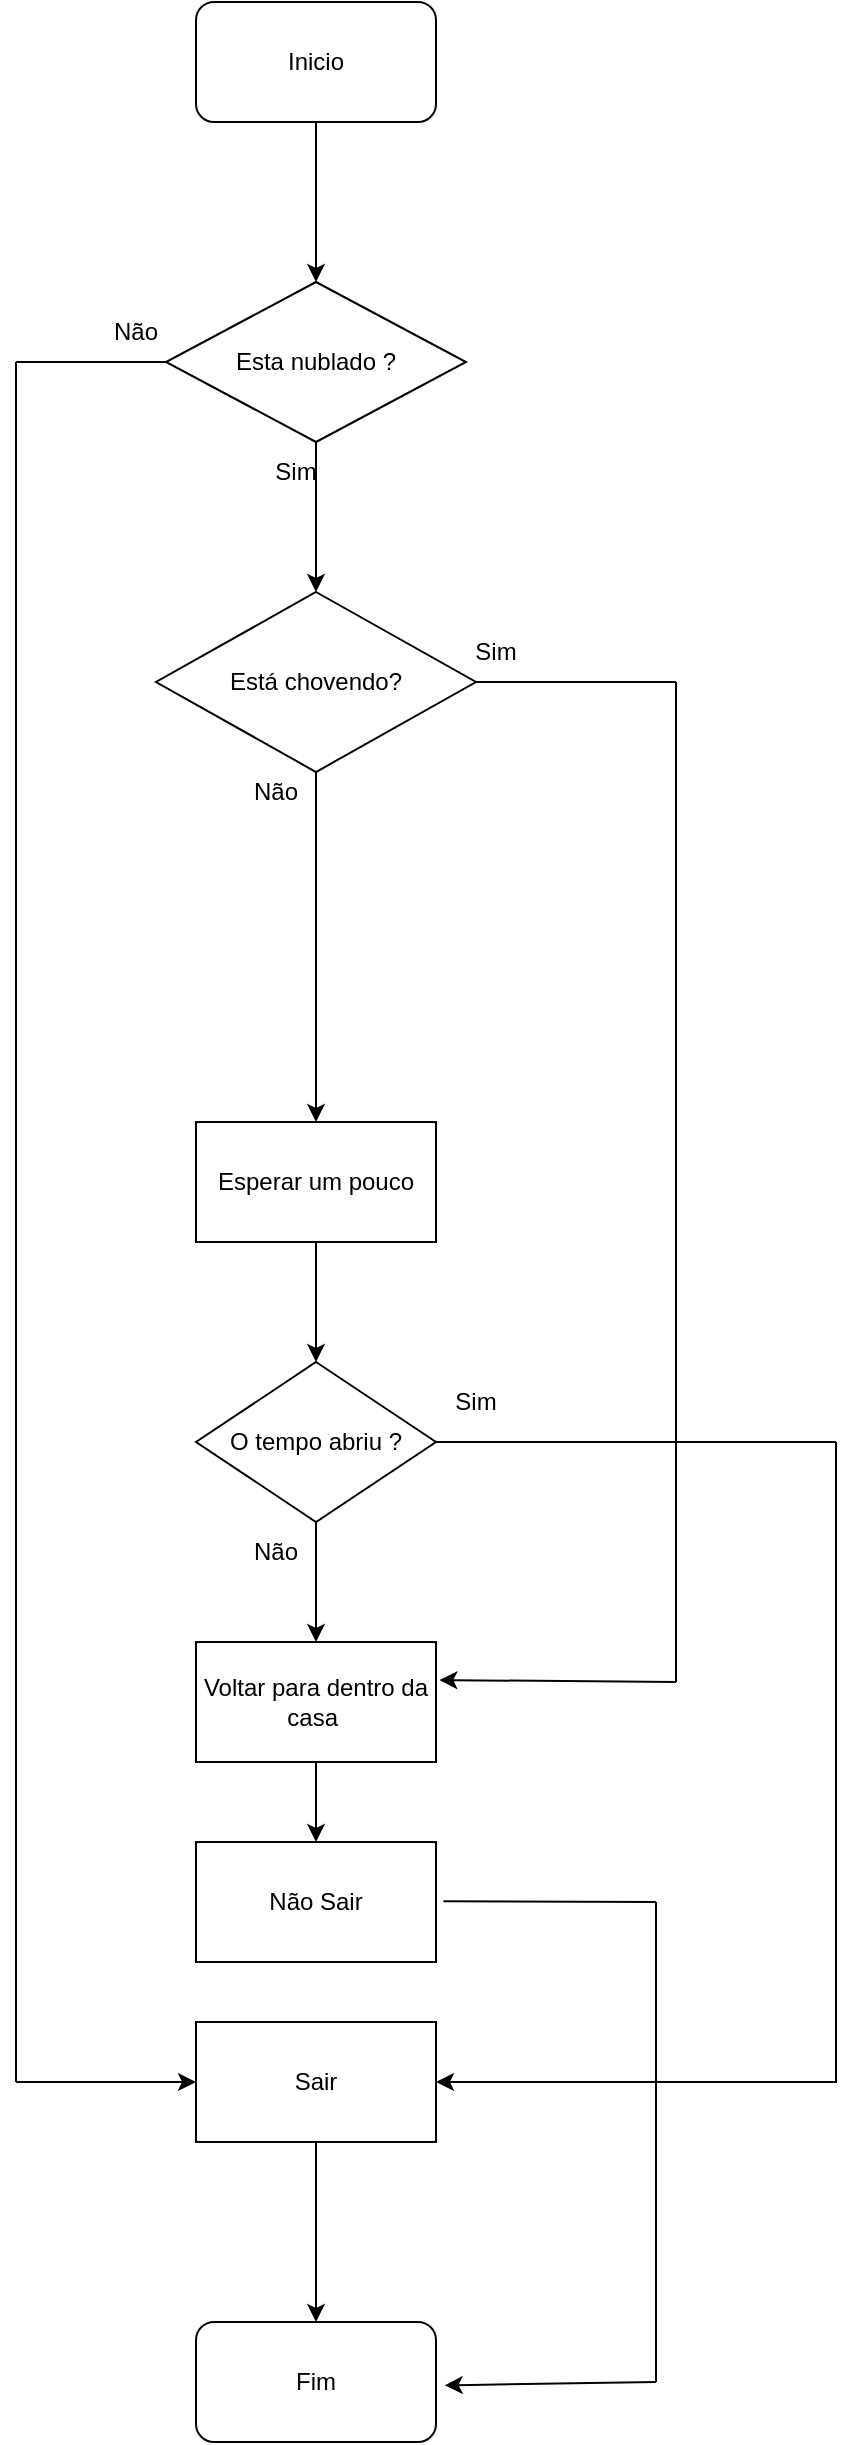<mxfile version="24.0.7" type="google">
  <diagram name="Página-1" id="8Ugd-D8fOZW65bU6rrIP">
    <mxGraphModel dx="985" dy="584" grid="1" gridSize="10" guides="1" tooltips="1" connect="1" arrows="1" fold="1" page="1" pageScale="1" pageWidth="827" pageHeight="1169" math="0" shadow="0">
      <root>
        <mxCell id="0" />
        <mxCell id="1" parent="0" />
        <mxCell id="sDuab2TpL8HfC2HwlOyv-1" value="Inicio" style="rounded=1;whiteSpace=wrap;html=1;" vertex="1" parent="1">
          <mxGeometry x="320" y="200" width="120" height="60" as="geometry" />
        </mxCell>
        <mxCell id="sDuab2TpL8HfC2HwlOyv-2" value="" style="endArrow=classic;html=1;rounded=0;exitX=0.5;exitY=1;exitDx=0;exitDy=0;entryX=0.5;entryY=0;entryDx=0;entryDy=0;" edge="1" parent="1" source="sDuab2TpL8HfC2HwlOyv-1" target="sDuab2TpL8HfC2HwlOyv-3">
          <mxGeometry width="50" height="50" relative="1" as="geometry">
            <mxPoint x="400" y="340" as="sourcePoint" />
            <mxPoint x="380" y="330" as="targetPoint" />
          </mxGeometry>
        </mxCell>
        <mxCell id="sDuab2TpL8HfC2HwlOyv-3" value="Esta nublado ?" style="rhombus;whiteSpace=wrap;html=1;" vertex="1" parent="1">
          <mxGeometry x="305" y="340" width="150" height="80" as="geometry" />
        </mxCell>
        <mxCell id="sDuab2TpL8HfC2HwlOyv-4" value="" style="endArrow=none;html=1;rounded=0;entryX=0;entryY=0.5;entryDx=0;entryDy=0;" edge="1" parent="1" target="sDuab2TpL8HfC2HwlOyv-3">
          <mxGeometry width="50" height="50" relative="1" as="geometry">
            <mxPoint x="230" y="380" as="sourcePoint" />
            <mxPoint x="280" y="380" as="targetPoint" />
            <Array as="points">
              <mxPoint x="260" y="380" />
            </Array>
          </mxGeometry>
        </mxCell>
        <mxCell id="sDuab2TpL8HfC2HwlOyv-5" value="Não" style="text;html=1;align=center;verticalAlign=middle;whiteSpace=wrap;rounded=0;" vertex="1" parent="1">
          <mxGeometry x="260" y="350" width="60" height="30" as="geometry" />
        </mxCell>
        <mxCell id="sDuab2TpL8HfC2HwlOyv-6" value="Sair" style="rounded=0;whiteSpace=wrap;html=1;" vertex="1" parent="1">
          <mxGeometry x="320" y="1210" width="120" height="60" as="geometry" />
        </mxCell>
        <mxCell id="sDuab2TpL8HfC2HwlOyv-7" value="" style="endArrow=none;html=1;rounded=0;" edge="1" parent="1">
          <mxGeometry width="50" height="50" relative="1" as="geometry">
            <mxPoint x="230" y="1240" as="sourcePoint" />
            <mxPoint x="230" y="380" as="targetPoint" />
          </mxGeometry>
        </mxCell>
        <mxCell id="sDuab2TpL8HfC2HwlOyv-8" value="" style="endArrow=classic;html=1;rounded=0;entryX=0;entryY=0.5;entryDx=0;entryDy=0;" edge="1" parent="1" target="sDuab2TpL8HfC2HwlOyv-6">
          <mxGeometry width="50" height="50" relative="1" as="geometry">
            <mxPoint x="230" y="1240" as="sourcePoint" />
            <mxPoint x="300" y="910" as="targetPoint" />
          </mxGeometry>
        </mxCell>
        <mxCell id="sDuab2TpL8HfC2HwlOyv-9" value="Fim" style="rounded=1;whiteSpace=wrap;html=1;" vertex="1" parent="1">
          <mxGeometry x="320" y="1360" width="120" height="60" as="geometry" />
        </mxCell>
        <mxCell id="sDuab2TpL8HfC2HwlOyv-10" value="" style="endArrow=classic;html=1;rounded=0;exitX=0.5;exitY=1;exitDx=0;exitDy=0;entryX=0.5;entryY=0;entryDx=0;entryDy=0;" edge="1" parent="1" source="sDuab2TpL8HfC2HwlOyv-6" target="sDuab2TpL8HfC2HwlOyv-9">
          <mxGeometry width="50" height="50" relative="1" as="geometry">
            <mxPoint x="350" y="1270" as="sourcePoint" />
            <mxPoint x="400" y="1220" as="targetPoint" />
          </mxGeometry>
        </mxCell>
        <mxCell id="sDuab2TpL8HfC2HwlOyv-11" value="Está chovendo?" style="rhombus;whiteSpace=wrap;html=1;" vertex="1" parent="1">
          <mxGeometry x="300" y="495" width="160" height="90" as="geometry" />
        </mxCell>
        <mxCell id="sDuab2TpL8HfC2HwlOyv-12" value="Não Sair" style="rounded=0;whiteSpace=wrap;html=1;" vertex="1" parent="1">
          <mxGeometry x="320" y="1120" width="120" height="60" as="geometry" />
        </mxCell>
        <mxCell id="sDuab2TpL8HfC2HwlOyv-14" value="Voltar para dentro da casa&amp;nbsp;" style="rounded=0;whiteSpace=wrap;html=1;" vertex="1" parent="1">
          <mxGeometry x="320" y="1020" width="120" height="60" as="geometry" />
        </mxCell>
        <mxCell id="sDuab2TpL8HfC2HwlOyv-23" value="" style="endArrow=classic;html=1;rounded=0;exitX=0.5;exitY=1;exitDx=0;exitDy=0;entryX=0.5;entryY=0;entryDx=0;entryDy=0;" edge="1" parent="1" source="sDuab2TpL8HfC2HwlOyv-3" target="sDuab2TpL8HfC2HwlOyv-11">
          <mxGeometry width="50" height="50" relative="1" as="geometry">
            <mxPoint x="570" y="450" as="sourcePoint" />
            <mxPoint x="620" y="400" as="targetPoint" />
          </mxGeometry>
        </mxCell>
        <mxCell id="sDuab2TpL8HfC2HwlOyv-24" value="" style="endArrow=none;html=1;rounded=0;exitX=1;exitY=0.5;exitDx=0;exitDy=0;" edge="1" parent="1" source="sDuab2TpL8HfC2HwlOyv-11">
          <mxGeometry width="50" height="50" relative="1" as="geometry">
            <mxPoint x="510" y="560" as="sourcePoint" />
            <mxPoint x="560" y="540" as="targetPoint" />
          </mxGeometry>
        </mxCell>
        <mxCell id="sDuab2TpL8HfC2HwlOyv-26" value="Sim" style="text;html=1;align=center;verticalAlign=middle;whiteSpace=wrap;rounded=0;" vertex="1" parent="1">
          <mxGeometry x="340" y="420" width="60" height="30" as="geometry" />
        </mxCell>
        <mxCell id="sDuab2TpL8HfC2HwlOyv-27" value="" style="endArrow=none;html=1;rounded=0;" edge="1" parent="1">
          <mxGeometry width="50" height="50" relative="1" as="geometry">
            <mxPoint x="560" y="830" as="sourcePoint" />
            <mxPoint x="560" y="540" as="targetPoint" />
          </mxGeometry>
        </mxCell>
        <mxCell id="sDuab2TpL8HfC2HwlOyv-28" value="" style="endArrow=classic;html=1;rounded=0;entryX=1.014;entryY=0.317;entryDx=0;entryDy=0;entryPerimeter=0;" edge="1" parent="1" target="sDuab2TpL8HfC2HwlOyv-14">
          <mxGeometry width="50" height="50" relative="1" as="geometry">
            <mxPoint x="560" y="1040" as="sourcePoint" />
            <mxPoint x="510" y="970" as="targetPoint" />
          </mxGeometry>
        </mxCell>
        <mxCell id="sDuab2TpL8HfC2HwlOyv-29" value="" style="endArrow=classic;html=1;rounded=0;exitX=0.5;exitY=1;exitDx=0;exitDy=0;entryX=0.5;entryY=0;entryDx=0;entryDy=0;" edge="1" parent="1" source="sDuab2TpL8HfC2HwlOyv-14" target="sDuab2TpL8HfC2HwlOyv-12">
          <mxGeometry width="50" height="50" relative="1" as="geometry">
            <mxPoint x="465" y="1130" as="sourcePoint" />
            <mxPoint x="515" y="1080" as="targetPoint" />
          </mxGeometry>
        </mxCell>
        <mxCell id="sDuab2TpL8HfC2HwlOyv-30" value="" style="endArrow=none;html=1;rounded=0;exitX=1.031;exitY=0.494;exitDx=0;exitDy=0;exitPerimeter=0;" edge="1" parent="1" source="sDuab2TpL8HfC2HwlOyv-12">
          <mxGeometry width="50" height="50" relative="1" as="geometry">
            <mxPoint x="500" y="1200" as="sourcePoint" />
            <mxPoint x="550" y="1150" as="targetPoint" />
          </mxGeometry>
        </mxCell>
        <mxCell id="sDuab2TpL8HfC2HwlOyv-31" value="" style="endArrow=none;html=1;rounded=0;" edge="1" parent="1">
          <mxGeometry width="50" height="50" relative="1" as="geometry">
            <mxPoint x="550" y="1150" as="sourcePoint" />
            <mxPoint x="550" y="1390" as="targetPoint" />
          </mxGeometry>
        </mxCell>
        <mxCell id="sDuab2TpL8HfC2HwlOyv-32" value="" style="endArrow=classic;html=1;rounded=0;entryX=1.036;entryY=0.528;entryDx=0;entryDy=0;entryPerimeter=0;" edge="1" parent="1" target="sDuab2TpL8HfC2HwlOyv-9">
          <mxGeometry width="50" height="50" relative="1" as="geometry">
            <mxPoint x="550" y="1390" as="sourcePoint" />
            <mxPoint x="515" y="1300" as="targetPoint" />
          </mxGeometry>
        </mxCell>
        <mxCell id="sDuab2TpL8HfC2HwlOyv-36" value="" style="endArrow=none;html=1;rounded=0;" edge="1" parent="1">
          <mxGeometry width="50" height="50" relative="1" as="geometry">
            <mxPoint x="560" y="1040" as="sourcePoint" />
            <mxPoint x="560" y="750" as="targetPoint" />
          </mxGeometry>
        </mxCell>
        <mxCell id="sDuab2TpL8HfC2HwlOyv-37" value="Esperar um pouco" style="rounded=0;whiteSpace=wrap;html=1;" vertex="1" parent="1">
          <mxGeometry x="320" y="760" width="120" height="60" as="geometry" />
        </mxCell>
        <mxCell id="sDuab2TpL8HfC2HwlOyv-38" value="O tempo abriu ?" style="rhombus;whiteSpace=wrap;html=1;" vertex="1" parent="1">
          <mxGeometry x="320" y="880" width="120" height="80" as="geometry" />
        </mxCell>
        <mxCell id="sDuab2TpL8HfC2HwlOyv-39" value="" style="endArrow=classic;html=1;rounded=0;exitX=0.5;exitY=1;exitDx=0;exitDy=0;entryX=0.5;entryY=0;entryDx=0;entryDy=0;" edge="1" parent="1" source="sDuab2TpL8HfC2HwlOyv-11" target="sDuab2TpL8HfC2HwlOyv-37">
          <mxGeometry width="50" height="50" relative="1" as="geometry">
            <mxPoint x="379.995" y="710" as="sourcePoint" />
            <mxPoint x="520" y="700" as="targetPoint" />
          </mxGeometry>
        </mxCell>
        <mxCell id="sDuab2TpL8HfC2HwlOyv-40" value="" style="endArrow=classic;html=1;rounded=0;exitX=0.5;exitY=1;exitDx=0;exitDy=0;entryX=0.5;entryY=0;entryDx=0;entryDy=0;" edge="1" parent="1" source="sDuab2TpL8HfC2HwlOyv-37" target="sDuab2TpL8HfC2HwlOyv-38">
          <mxGeometry width="50" height="50" relative="1" as="geometry">
            <mxPoint x="370" y="890" as="sourcePoint" />
            <mxPoint x="420" y="840" as="targetPoint" />
          </mxGeometry>
        </mxCell>
        <mxCell id="sDuab2TpL8HfC2HwlOyv-41" value="" style="endArrow=none;html=1;rounded=0;exitX=1;exitY=0.5;exitDx=0;exitDy=0;" edge="1" parent="1" source="sDuab2TpL8HfC2HwlOyv-38">
          <mxGeometry width="50" height="50" relative="1" as="geometry">
            <mxPoint x="465" y="960" as="sourcePoint" />
            <mxPoint x="640" y="920" as="targetPoint" />
          </mxGeometry>
        </mxCell>
        <mxCell id="sDuab2TpL8HfC2HwlOyv-42" value="" style="endArrow=none;html=1;rounded=0;" edge="1" parent="1">
          <mxGeometry width="50" height="50" relative="1" as="geometry">
            <mxPoint x="640" y="1240.494" as="sourcePoint" />
            <mxPoint x="640" y="920" as="targetPoint" />
          </mxGeometry>
        </mxCell>
        <mxCell id="sDuab2TpL8HfC2HwlOyv-43" value="" style="endArrow=classic;html=1;rounded=0;entryX=1;entryY=0.5;entryDx=0;entryDy=0;" edge="1" parent="1" target="sDuab2TpL8HfC2HwlOyv-6">
          <mxGeometry width="50" height="50" relative="1" as="geometry">
            <mxPoint x="640" y="1240" as="sourcePoint" />
            <mxPoint x="610" y="1169" as="targetPoint" />
          </mxGeometry>
        </mxCell>
        <mxCell id="sDuab2TpL8HfC2HwlOyv-44" value="Sim" style="text;html=1;align=center;verticalAlign=middle;whiteSpace=wrap;rounded=0;" vertex="1" parent="1">
          <mxGeometry x="430" y="890" width="60" height="20" as="geometry" />
        </mxCell>
        <mxCell id="sDuab2TpL8HfC2HwlOyv-45" value="" style="endArrow=classic;html=1;rounded=0;exitX=0.5;exitY=1;exitDx=0;exitDy=0;entryX=0.5;entryY=0;entryDx=0;entryDy=0;" edge="1" parent="1" source="sDuab2TpL8HfC2HwlOyv-38" target="sDuab2TpL8HfC2HwlOyv-14">
          <mxGeometry width="50" height="50" relative="1" as="geometry">
            <mxPoint x="340" y="1020" as="sourcePoint" />
            <mxPoint x="390" y="970" as="targetPoint" />
          </mxGeometry>
        </mxCell>
        <mxCell id="sDuab2TpL8HfC2HwlOyv-46" value="Não" style="text;html=1;align=center;verticalAlign=middle;whiteSpace=wrap;rounded=0;" vertex="1" parent="1">
          <mxGeometry x="330" y="960" width="60" height="30" as="geometry" />
        </mxCell>
        <mxCell id="sDuab2TpL8HfC2HwlOyv-48" value="Sim" style="text;html=1;align=center;verticalAlign=middle;whiteSpace=wrap;rounded=0;" vertex="1" parent="1">
          <mxGeometry x="440" y="510" width="60" height="30" as="geometry" />
        </mxCell>
        <mxCell id="sDuab2TpL8HfC2HwlOyv-49" value="Não" style="text;html=1;align=center;verticalAlign=middle;whiteSpace=wrap;rounded=0;" vertex="1" parent="1">
          <mxGeometry x="330" y="580" width="60" height="30" as="geometry" />
        </mxCell>
      </root>
    </mxGraphModel>
  </diagram>
</mxfile>
